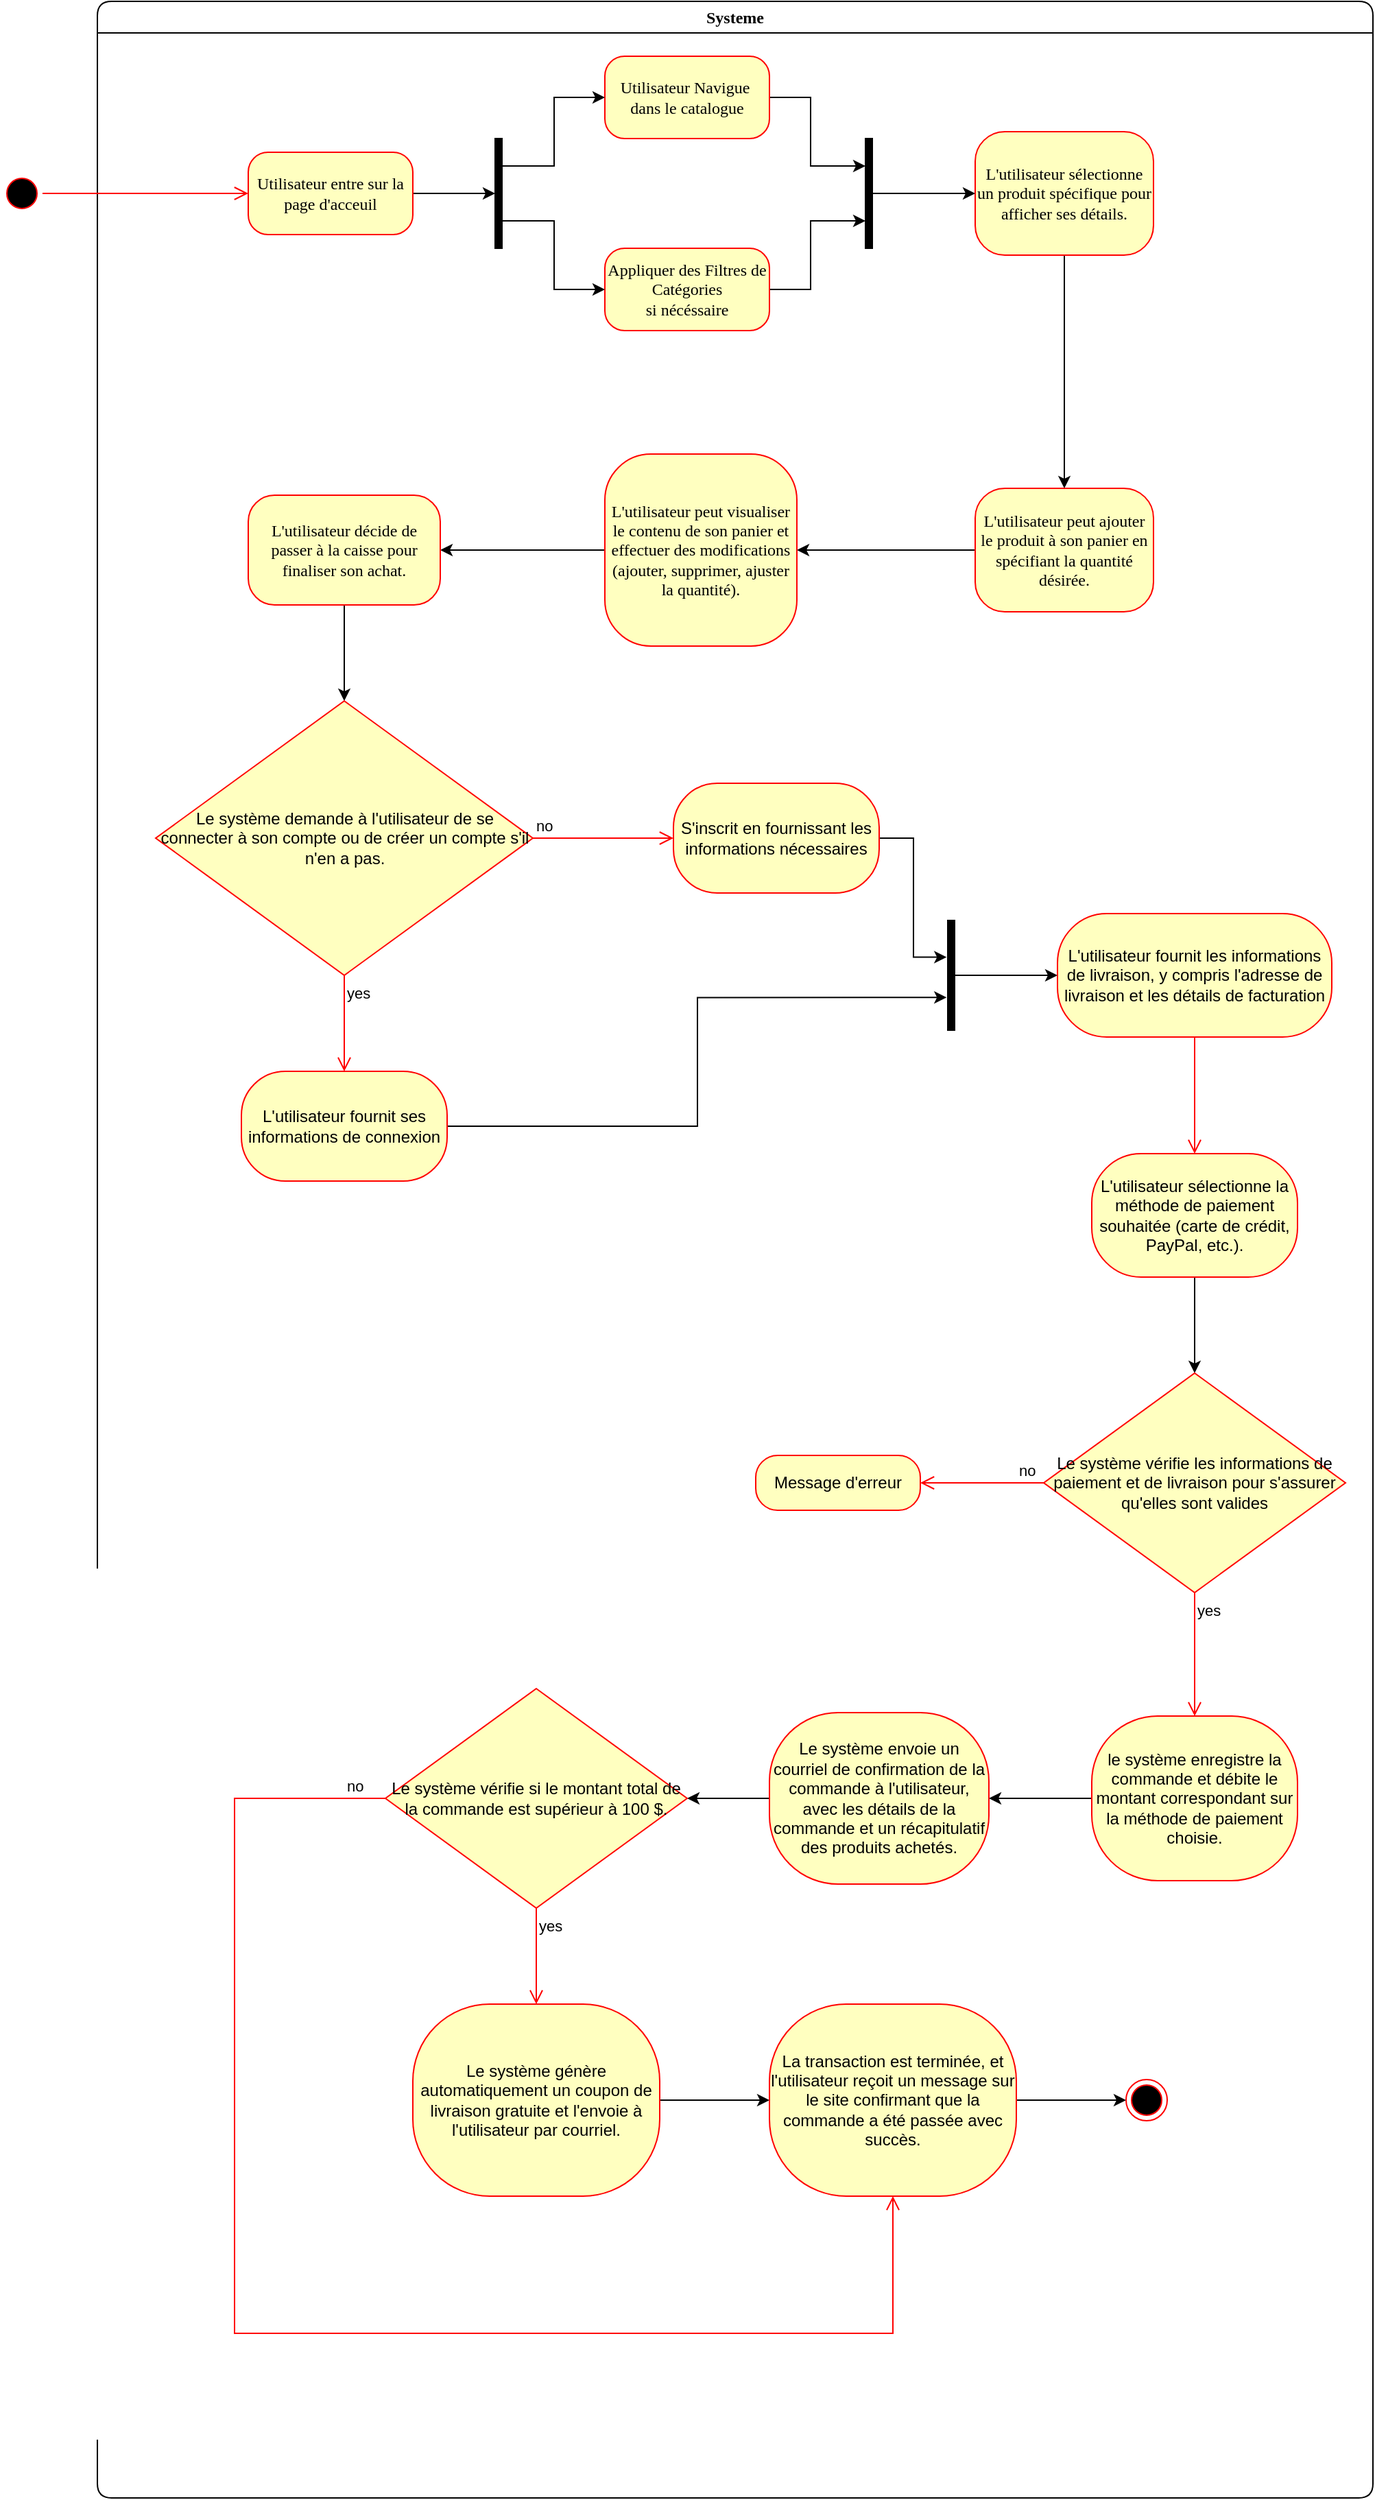 <mxfile version="21.6.9" type="device">
  <diagram name="Page-1" id="58cdce13-f638-feb5-8d6f-7d28b1aa9fa0">
    <mxGraphModel dx="1354" dy="674" grid="1" gridSize="10" guides="1" tooltips="1" connect="1" arrows="1" fold="1" page="1" pageScale="1" pageWidth="1100" pageHeight="850" background="none" math="0" shadow="0">
      <root>
        <mxCell id="0" />
        <mxCell id="1" parent="0" />
        <mxCell id="382b91b5511bd0f7-1" value="" style="ellipse;html=1;shape=startState;fillColor=#000000;strokeColor=#ff0000;rounded=1;shadow=0;comic=0;labelBackgroundColor=none;fontFamily=Verdana;fontSize=12;fontColor=#000000;align=center;direction=south;" parent="1" vertex="1">
          <mxGeometry x="60" y="135" width="30" height="30" as="geometry" />
        </mxCell>
        <mxCell id="aSF7gAb59MAWRp6hlhSJ-16" value="" style="edgeStyle=orthogonalEdgeStyle;rounded=0;orthogonalLoop=1;jettySize=auto;html=1;" edge="1" parent="1" source="382b91b5511bd0f7-6" target="aSF7gAb59MAWRp6hlhSJ-15">
          <mxGeometry relative="1" as="geometry" />
        </mxCell>
        <mxCell id="382b91b5511bd0f7-6" value="Utilisateur entre sur la page d&#39;acceuil" style="rounded=1;whiteSpace=wrap;html=1;arcSize=24;fillColor=#ffffc0;strokeColor=#ff0000;shadow=0;comic=0;labelBackgroundColor=none;fontFamily=Verdana;fontSize=12;fontColor=#000000;align=center;" parent="1" vertex="1">
          <mxGeometry x="240" y="120" width="120" height="60" as="geometry" />
        </mxCell>
        <mxCell id="aSF7gAb59MAWRp6hlhSJ-24" value="" style="edgeStyle=orthogonalEdgeStyle;rounded=0;orthogonalLoop=1;jettySize=auto;html=1;" edge="1" parent="1" source="382b91b5511bd0f7-7" target="aSF7gAb59MAWRp6hlhSJ-22">
          <mxGeometry relative="1" as="geometry">
            <Array as="points">
              <mxPoint x="650" y="80" />
              <mxPoint x="650" y="130" />
            </Array>
          </mxGeometry>
        </mxCell>
        <mxCell id="382b91b5511bd0f7-7" value="Utilisateur Navigue&amp;nbsp;&lt;br&gt;dans le catalogue" style="rounded=1;whiteSpace=wrap;html=1;arcSize=24;fillColor=#ffffc0;strokeColor=#ff0000;shadow=0;comic=0;labelBackgroundColor=none;fontFamily=Verdana;fontSize=12;fontColor=#000000;align=center;" parent="1" vertex="1">
          <mxGeometry x="500" y="50" width="120" height="60" as="geometry" />
        </mxCell>
        <mxCell id="2a3bc250acf0617d-7" value="Systeme" style="swimlane;whiteSpace=wrap;html=1;rounded=1;shadow=0;comic=0;labelBackgroundColor=none;strokeWidth=1;fontFamily=Verdana;fontSize=12;align=center;" parent="1" vertex="1">
          <mxGeometry x="130" y="10" width="930" height="1820" as="geometry" />
        </mxCell>
        <mxCell id="2a3bc250acf0617d-9" style="edgeStyle=orthogonalEdgeStyle;html=1;labelBackgroundColor=none;endArrow=open;endSize=8;strokeColor=#ff0000;fontFamily=Verdana;fontSize=12;align=left;" parent="1" source="382b91b5511bd0f7-1" target="382b91b5511bd0f7-6" edge="1">
          <mxGeometry relative="1" as="geometry" />
        </mxCell>
        <mxCell id="aSF7gAb59MAWRp6hlhSJ-23" value="" style="edgeStyle=orthogonalEdgeStyle;rounded=0;orthogonalLoop=1;jettySize=auto;html=1;" edge="1" parent="1" source="aSF7gAb59MAWRp6hlhSJ-3" target="aSF7gAb59MAWRp6hlhSJ-22">
          <mxGeometry relative="1" as="geometry">
            <Array as="points">
              <mxPoint x="650" y="220" />
              <mxPoint x="650" y="170" />
            </Array>
          </mxGeometry>
        </mxCell>
        <mxCell id="aSF7gAb59MAWRp6hlhSJ-3" value="Appliquer des Filtres de Catégories&lt;br&gt;si nécéssaire" style="rounded=1;whiteSpace=wrap;html=1;arcSize=24;fillColor=#ffffc0;strokeColor=#ff0000;shadow=0;comic=0;labelBackgroundColor=none;fontFamily=Verdana;fontSize=12;fontColor=#000000;align=center;" vertex="1" parent="1">
          <mxGeometry x="500" y="190" width="120" height="60" as="geometry" />
        </mxCell>
        <mxCell id="aSF7gAb59MAWRp6hlhSJ-10" value="" style="edgeStyle=orthogonalEdgeStyle;rounded=0;orthogonalLoop=1;jettySize=auto;html=1;" edge="1" parent="1" source="aSF7gAb59MAWRp6hlhSJ-5" target="aSF7gAb59MAWRp6hlhSJ-9">
          <mxGeometry relative="1" as="geometry" />
        </mxCell>
        <mxCell id="aSF7gAb59MAWRp6hlhSJ-5" value="L&#39;utilisateur sélectionne un produit spécifique pour afficher ses détails." style="rounded=1;whiteSpace=wrap;html=1;arcSize=24;fillColor=#ffffc0;strokeColor=#ff0000;shadow=0;comic=0;labelBackgroundColor=none;fontFamily=Verdana;fontSize=12;fontColor=#000000;align=center;" vertex="1" parent="1">
          <mxGeometry x="770" y="105" width="130" height="90" as="geometry" />
        </mxCell>
        <mxCell id="aSF7gAb59MAWRp6hlhSJ-12" value="" style="edgeStyle=orthogonalEdgeStyle;rounded=0;orthogonalLoop=1;jettySize=auto;html=1;" edge="1" parent="1" source="aSF7gAb59MAWRp6hlhSJ-9" target="aSF7gAb59MAWRp6hlhSJ-11">
          <mxGeometry relative="1" as="geometry" />
        </mxCell>
        <mxCell id="aSF7gAb59MAWRp6hlhSJ-9" value="L&#39;utilisateur peut ajouter le produit à son panier en spécifiant la quantité désirée." style="rounded=1;whiteSpace=wrap;html=1;arcSize=24;fillColor=#ffffc0;strokeColor=#ff0000;shadow=0;comic=0;labelBackgroundColor=none;fontFamily=Verdana;fontSize=12;fontColor=#000000;align=center;" vertex="1" parent="1">
          <mxGeometry x="770" y="365" width="130" height="90" as="geometry" />
        </mxCell>
        <mxCell id="aSF7gAb59MAWRp6hlhSJ-14" value="" style="edgeStyle=orthogonalEdgeStyle;rounded=0;orthogonalLoop=1;jettySize=auto;html=1;" edge="1" parent="1" source="aSF7gAb59MAWRp6hlhSJ-11" target="aSF7gAb59MAWRp6hlhSJ-13">
          <mxGeometry relative="1" as="geometry" />
        </mxCell>
        <mxCell id="aSF7gAb59MAWRp6hlhSJ-11" value="L&#39;utilisateur peut visualiser le contenu de son panier et effectuer des modifications (ajouter, supprimer, ajuster la quantité)." style="rounded=1;whiteSpace=wrap;html=1;arcSize=24;fillColor=#ffffc0;strokeColor=#ff0000;shadow=0;comic=0;labelBackgroundColor=none;fontFamily=Verdana;fontSize=12;fontColor=#000000;align=center;" vertex="1" parent="1">
          <mxGeometry x="500" y="340" width="140" height="140" as="geometry" />
        </mxCell>
        <mxCell id="aSF7gAb59MAWRp6hlhSJ-28" value="" style="edgeStyle=orthogonalEdgeStyle;rounded=0;orthogonalLoop=1;jettySize=auto;html=1;entryX=0.5;entryY=0;entryDx=0;entryDy=0;" edge="1" parent="1" source="aSF7gAb59MAWRp6hlhSJ-13" target="aSF7gAb59MAWRp6hlhSJ-29">
          <mxGeometry relative="1" as="geometry">
            <mxPoint x="310" y="530" as="targetPoint" />
          </mxGeometry>
        </mxCell>
        <mxCell id="aSF7gAb59MAWRp6hlhSJ-13" value="L&#39;utilisateur décide de passer à la caisse pour finaliser son achat." style="rounded=1;whiteSpace=wrap;html=1;arcSize=24;fillColor=#ffffc0;strokeColor=#ff0000;shadow=0;comic=0;labelBackgroundColor=none;fontFamily=Verdana;fontSize=12;fontColor=#000000;align=center;" vertex="1" parent="1">
          <mxGeometry x="240" y="370" width="140" height="80" as="geometry" />
        </mxCell>
        <mxCell id="aSF7gAb59MAWRp6hlhSJ-17" value="" style="edgeStyle=orthogonalEdgeStyle;rounded=0;orthogonalLoop=1;jettySize=auto;html=1;" edge="1" parent="1" source="aSF7gAb59MAWRp6hlhSJ-15" target="aSF7gAb59MAWRp6hlhSJ-3">
          <mxGeometry relative="1" as="geometry">
            <Array as="points">
              <mxPoint x="463" y="170" />
              <mxPoint x="463" y="220" />
            </Array>
          </mxGeometry>
        </mxCell>
        <mxCell id="aSF7gAb59MAWRp6hlhSJ-19" value="" style="edgeStyle=orthogonalEdgeStyle;rounded=0;orthogonalLoop=1;jettySize=auto;html=1;entryX=0;entryY=0.5;entryDx=0;entryDy=0;" edge="1" parent="1" source="aSF7gAb59MAWRp6hlhSJ-15" target="382b91b5511bd0f7-7">
          <mxGeometry relative="1" as="geometry">
            <Array as="points">
              <mxPoint x="463" y="130" />
              <mxPoint x="463" y="80" />
            </Array>
          </mxGeometry>
        </mxCell>
        <mxCell id="aSF7gAb59MAWRp6hlhSJ-15" value="" style="html=1;points=[];perimeter=orthogonalPerimeter;fillColor=strokeColor;" vertex="1" parent="1">
          <mxGeometry x="420" y="110" width="5" height="80" as="geometry" />
        </mxCell>
        <mxCell id="aSF7gAb59MAWRp6hlhSJ-25" value="" style="edgeStyle=orthogonalEdgeStyle;rounded=0;orthogonalLoop=1;jettySize=auto;html=1;" edge="1" parent="1" source="aSF7gAb59MAWRp6hlhSJ-22" target="aSF7gAb59MAWRp6hlhSJ-5">
          <mxGeometry relative="1" as="geometry" />
        </mxCell>
        <mxCell id="aSF7gAb59MAWRp6hlhSJ-22" value="" style="html=1;points=[];perimeter=orthogonalPerimeter;fillColor=strokeColor;" vertex="1" parent="1">
          <mxGeometry x="690" y="110" width="5" height="80" as="geometry" />
        </mxCell>
        <mxCell id="aSF7gAb59MAWRp6hlhSJ-29" value="Le système demande à l&#39;utilisateur de se connecter à son compte ou de créer un compte s&#39;il n&#39;en a pas." style="rhombus;whiteSpace=wrap;html=1;fontColor=#000000;fillColor=#ffffc0;strokeColor=#ff0000;" vertex="1" parent="1">
          <mxGeometry x="172.5" y="520" width="275" height="200" as="geometry" />
        </mxCell>
        <mxCell id="aSF7gAb59MAWRp6hlhSJ-30" value="no" style="edgeStyle=orthogonalEdgeStyle;html=1;align=left;verticalAlign=bottom;endArrow=open;endSize=8;strokeColor=#ff0000;rounded=0;entryX=0;entryY=0.5;entryDx=0;entryDy=0;" edge="1" source="aSF7gAb59MAWRp6hlhSJ-29" parent="1" target="aSF7gAb59MAWRp6hlhSJ-32">
          <mxGeometry x="-1" relative="1" as="geometry">
            <mxPoint x="650" y="605" as="targetPoint" />
            <Array as="points" />
          </mxGeometry>
        </mxCell>
        <mxCell id="aSF7gAb59MAWRp6hlhSJ-31" value="yes" style="edgeStyle=orthogonalEdgeStyle;html=1;align=left;verticalAlign=top;endArrow=open;endSize=8;strokeColor=#ff0000;rounded=0;exitX=0.5;exitY=1;exitDx=0;exitDy=0;entryX=0.5;entryY=0;entryDx=0;entryDy=0;" edge="1" source="aSF7gAb59MAWRp6hlhSJ-29" parent="1" target="aSF7gAb59MAWRp6hlhSJ-36">
          <mxGeometry x="-1" relative="1" as="geometry">
            <mxPoint x="310" y="820" as="targetPoint" />
            <mxPoint x="309.999" y="709.996" as="sourcePoint" />
            <Array as="points" />
          </mxGeometry>
        </mxCell>
        <mxCell id="aSF7gAb59MAWRp6hlhSJ-40" value="" style="edgeStyle=orthogonalEdgeStyle;rounded=0;orthogonalLoop=1;jettySize=auto;html=1;entryX=-0.176;entryY=0.335;entryDx=0;entryDy=0;entryPerimeter=0;" edge="1" parent="1" source="aSF7gAb59MAWRp6hlhSJ-32" target="aSF7gAb59MAWRp6hlhSJ-38">
          <mxGeometry relative="1" as="geometry">
            <mxPoint x="780" y="620" as="targetPoint" />
          </mxGeometry>
        </mxCell>
        <mxCell id="aSF7gAb59MAWRp6hlhSJ-32" value="S&#39;inscrit en fournissant les informations nécessaires" style="rounded=1;whiteSpace=wrap;html=1;arcSize=40;fontColor=#000000;fillColor=#ffffc0;strokeColor=#ff0000;" vertex="1" parent="1">
          <mxGeometry x="550" y="580" width="150" height="80" as="geometry" />
        </mxCell>
        <mxCell id="aSF7gAb59MAWRp6hlhSJ-42" value="" style="edgeStyle=orthogonalEdgeStyle;rounded=0;orthogonalLoop=1;jettySize=auto;html=1;entryX=-0.176;entryY=0.702;entryDx=0;entryDy=0;entryPerimeter=0;" edge="1" parent="1" source="aSF7gAb59MAWRp6hlhSJ-36" target="aSF7gAb59MAWRp6hlhSJ-38">
          <mxGeometry relative="1" as="geometry">
            <mxPoint x="465" y="830" as="targetPoint" />
          </mxGeometry>
        </mxCell>
        <mxCell id="aSF7gAb59MAWRp6hlhSJ-36" value="L&#39;utilisateur fournit ses informations de connexion" style="rounded=1;whiteSpace=wrap;html=1;arcSize=40;fontColor=#000000;fillColor=#ffffc0;strokeColor=#ff0000;" vertex="1" parent="1">
          <mxGeometry x="235" y="790" width="150" height="80" as="geometry" />
        </mxCell>
        <mxCell id="aSF7gAb59MAWRp6hlhSJ-47" value="" style="edgeStyle=orthogonalEdgeStyle;rounded=0;orthogonalLoop=1;jettySize=auto;html=1;" edge="1" parent="1" source="aSF7gAb59MAWRp6hlhSJ-38" target="aSF7gAb59MAWRp6hlhSJ-45">
          <mxGeometry relative="1" as="geometry" />
        </mxCell>
        <mxCell id="aSF7gAb59MAWRp6hlhSJ-38" value="" style="html=1;points=[];perimeter=orthogonalPerimeter;fillColor=strokeColor;" vertex="1" parent="1">
          <mxGeometry x="750" y="680" width="5" height="80" as="geometry" />
        </mxCell>
        <mxCell id="aSF7gAb59MAWRp6hlhSJ-45" value="L&#39;utilisateur fournit les informations de livraison, y compris l&#39;adresse de livraison et les détails de facturation" style="rounded=1;whiteSpace=wrap;html=1;arcSize=40;fontColor=#000000;fillColor=#ffffc0;strokeColor=#ff0000;" vertex="1" parent="1">
          <mxGeometry x="830" y="675" width="200" height="90" as="geometry" />
        </mxCell>
        <mxCell id="aSF7gAb59MAWRp6hlhSJ-46" value="" style="edgeStyle=orthogonalEdgeStyle;html=1;verticalAlign=bottom;endArrow=open;endSize=8;strokeColor=#ff0000;rounded=0;entryX=0.5;entryY=0;entryDx=0;entryDy=0;" edge="1" source="aSF7gAb59MAWRp6hlhSJ-45" parent="1" target="aSF7gAb59MAWRp6hlhSJ-48">
          <mxGeometry relative="1" as="geometry">
            <mxPoint x="930" y="820" as="targetPoint" />
          </mxGeometry>
        </mxCell>
        <mxCell id="aSF7gAb59MAWRp6hlhSJ-56" value="" style="edgeStyle=orthogonalEdgeStyle;rounded=0;orthogonalLoop=1;jettySize=auto;html=1;" edge="1" parent="1" source="aSF7gAb59MAWRp6hlhSJ-48" target="aSF7gAb59MAWRp6hlhSJ-52">
          <mxGeometry relative="1" as="geometry" />
        </mxCell>
        <mxCell id="aSF7gAb59MAWRp6hlhSJ-48" value="L&#39;utilisateur sélectionne la méthode de paiement souhaitée (carte de crédit, PayPal, etc.)." style="rounded=1;whiteSpace=wrap;html=1;arcSize=40;fontColor=#000000;fillColor=#ffffc0;strokeColor=#ff0000;" vertex="1" parent="1">
          <mxGeometry x="855" y="850" width="150" height="90" as="geometry" />
        </mxCell>
        <mxCell id="aSF7gAb59MAWRp6hlhSJ-52" value="Le système vérifie les informations de paiement et de livraison pour s&#39;assurer qu&#39;elles sont valides" style="rhombus;whiteSpace=wrap;html=1;fontColor=#000000;fillColor=#ffffc0;strokeColor=#ff0000;" vertex="1" parent="1">
          <mxGeometry x="820" y="1010" width="220" height="160" as="geometry" />
        </mxCell>
        <mxCell id="aSF7gAb59MAWRp6hlhSJ-53" value="no" style="edgeStyle=orthogonalEdgeStyle;html=1;align=left;verticalAlign=bottom;endArrow=open;endSize=8;strokeColor=#ff0000;rounded=0;exitX=0;exitY=0.5;exitDx=0;exitDy=0;entryX=1;entryY=0.5;entryDx=0;entryDy=0;" edge="1" source="aSF7gAb59MAWRp6hlhSJ-52" parent="1" target="aSF7gAb59MAWRp6hlhSJ-59">
          <mxGeometry x="-0.559" relative="1" as="geometry">
            <mxPoint x="670" y="1090" as="targetPoint" />
            <Array as="points" />
            <mxPoint as="offset" />
          </mxGeometry>
        </mxCell>
        <mxCell id="aSF7gAb59MAWRp6hlhSJ-54" value="yes" style="edgeStyle=orthogonalEdgeStyle;html=1;align=left;verticalAlign=top;endArrow=open;endSize=8;strokeColor=#ff0000;rounded=0;entryX=0.5;entryY=0;entryDx=0;entryDy=0;" edge="1" source="aSF7gAb59MAWRp6hlhSJ-52" parent="1" target="aSF7gAb59MAWRp6hlhSJ-57">
          <mxGeometry x="-1" relative="1" as="geometry">
            <mxPoint x="930" y="1250" as="targetPoint" />
            <Array as="points" />
          </mxGeometry>
        </mxCell>
        <mxCell id="aSF7gAb59MAWRp6hlhSJ-64" value="" style="edgeStyle=orthogonalEdgeStyle;rounded=0;orthogonalLoop=1;jettySize=auto;html=1;" edge="1" parent="1" source="aSF7gAb59MAWRp6hlhSJ-57" target="aSF7gAb59MAWRp6hlhSJ-63">
          <mxGeometry relative="1" as="geometry" />
        </mxCell>
        <mxCell id="aSF7gAb59MAWRp6hlhSJ-57" value="le système enregistre la commande et débite le montant correspondant sur la méthode de paiement choisie." style="rounded=1;whiteSpace=wrap;html=1;arcSize=40;fontColor=#000000;fillColor=#ffffc0;strokeColor=#ff0000;" vertex="1" parent="1">
          <mxGeometry x="855" y="1260" width="150" height="120" as="geometry" />
        </mxCell>
        <mxCell id="aSF7gAb59MAWRp6hlhSJ-59" value="Message d&#39;erreur" style="rounded=1;whiteSpace=wrap;html=1;arcSize=40;fontColor=#000000;fillColor=#ffffc0;strokeColor=#ff0000;" vertex="1" parent="1">
          <mxGeometry x="610" y="1070" width="120" height="40" as="geometry" />
        </mxCell>
        <mxCell id="aSF7gAb59MAWRp6hlhSJ-68" value="" style="edgeStyle=orthogonalEdgeStyle;rounded=0;orthogonalLoop=1;jettySize=auto;html=1;" edge="1" parent="1" source="aSF7gAb59MAWRp6hlhSJ-63" target="aSF7gAb59MAWRp6hlhSJ-65">
          <mxGeometry relative="1" as="geometry" />
        </mxCell>
        <mxCell id="aSF7gAb59MAWRp6hlhSJ-63" value="Le système envoie un courriel de confirmation de la commande à l&#39;utilisateur, avec les&amp;nbsp;détails de la commande et un récapitulatif des produits achetés." style="rounded=1;whiteSpace=wrap;html=1;arcSize=40;fontColor=#000000;fillColor=#ffffc0;strokeColor=#ff0000;" vertex="1" parent="1">
          <mxGeometry x="620" y="1257.5" width="160" height="125" as="geometry" />
        </mxCell>
        <mxCell id="aSF7gAb59MAWRp6hlhSJ-65" value="Le système vérifie si le montant total de la commande est supérieur à 100 $." style="rhombus;whiteSpace=wrap;html=1;fontColor=#000000;fillColor=#ffffc0;strokeColor=#ff0000;" vertex="1" parent="1">
          <mxGeometry x="340" y="1240" width="220" height="160" as="geometry" />
        </mxCell>
        <mxCell id="aSF7gAb59MAWRp6hlhSJ-66" value="no" style="edgeStyle=orthogonalEdgeStyle;html=1;align=left;verticalAlign=bottom;endArrow=open;endSize=8;strokeColor=#ff0000;rounded=0;exitX=0;exitY=0.5;exitDx=0;exitDy=0;entryX=0.5;entryY=1;entryDx=0;entryDy=0;" edge="1" parent="1" source="aSF7gAb59MAWRp6hlhSJ-65" target="aSF7gAb59MAWRp6hlhSJ-71">
          <mxGeometry x="-0.944" relative="1" as="geometry">
            <mxPoint x="250" y="1320" as="targetPoint" />
            <Array as="points">
              <mxPoint x="230" y="1320" />
              <mxPoint x="230" y="1710" />
              <mxPoint x="710" y="1710" />
            </Array>
            <mxPoint as="offset" />
          </mxGeometry>
        </mxCell>
        <mxCell id="aSF7gAb59MAWRp6hlhSJ-67" value="yes" style="edgeStyle=orthogonalEdgeStyle;html=1;align=left;verticalAlign=top;endArrow=open;endSize=8;strokeColor=#ff0000;rounded=0;entryX=0.5;entryY=0;entryDx=0;entryDy=0;" edge="1" parent="1" source="aSF7gAb59MAWRp6hlhSJ-65" target="aSF7gAb59MAWRp6hlhSJ-69">
          <mxGeometry x="-1" relative="1" as="geometry">
            <mxPoint x="450" y="1490" as="targetPoint" />
            <Array as="points" />
          </mxGeometry>
        </mxCell>
        <mxCell id="aSF7gAb59MAWRp6hlhSJ-72" value="" style="edgeStyle=orthogonalEdgeStyle;rounded=0;orthogonalLoop=1;jettySize=auto;html=1;" edge="1" parent="1" source="aSF7gAb59MAWRp6hlhSJ-69" target="aSF7gAb59MAWRp6hlhSJ-71">
          <mxGeometry relative="1" as="geometry" />
        </mxCell>
        <mxCell id="aSF7gAb59MAWRp6hlhSJ-69" value="Le système génère automatiquement un coupon de livraison gratuite et l&#39;envoie à l&#39;utilisateur par courriel." style="rounded=1;whiteSpace=wrap;html=1;arcSize=40;fontColor=#000000;fillColor=#ffffc0;strokeColor=#ff0000;" vertex="1" parent="1">
          <mxGeometry x="360" y="1470" width="180" height="140" as="geometry" />
        </mxCell>
        <mxCell id="aSF7gAb59MAWRp6hlhSJ-74" value="" style="edgeStyle=orthogonalEdgeStyle;rounded=0;orthogonalLoop=1;jettySize=auto;html=1;" edge="1" parent="1" source="aSF7gAb59MAWRp6hlhSJ-71" target="aSF7gAb59MAWRp6hlhSJ-73">
          <mxGeometry relative="1" as="geometry" />
        </mxCell>
        <mxCell id="aSF7gAb59MAWRp6hlhSJ-71" value="La transaction est terminée, et l&#39;utilisateur reçoit un message sur le site confirmant que la commande a été passée avec succès." style="rounded=1;whiteSpace=wrap;html=1;arcSize=40;fontColor=#000000;fillColor=#ffffc0;strokeColor=#ff0000;" vertex="1" parent="1">
          <mxGeometry x="620" y="1470" width="180" height="140" as="geometry" />
        </mxCell>
        <mxCell id="aSF7gAb59MAWRp6hlhSJ-73" value="" style="ellipse;html=1;shape=endState;fillColor=#000000;strokeColor=#ff0000;" vertex="1" parent="1">
          <mxGeometry x="880" y="1525" width="30" height="30" as="geometry" />
        </mxCell>
      </root>
    </mxGraphModel>
  </diagram>
</mxfile>

